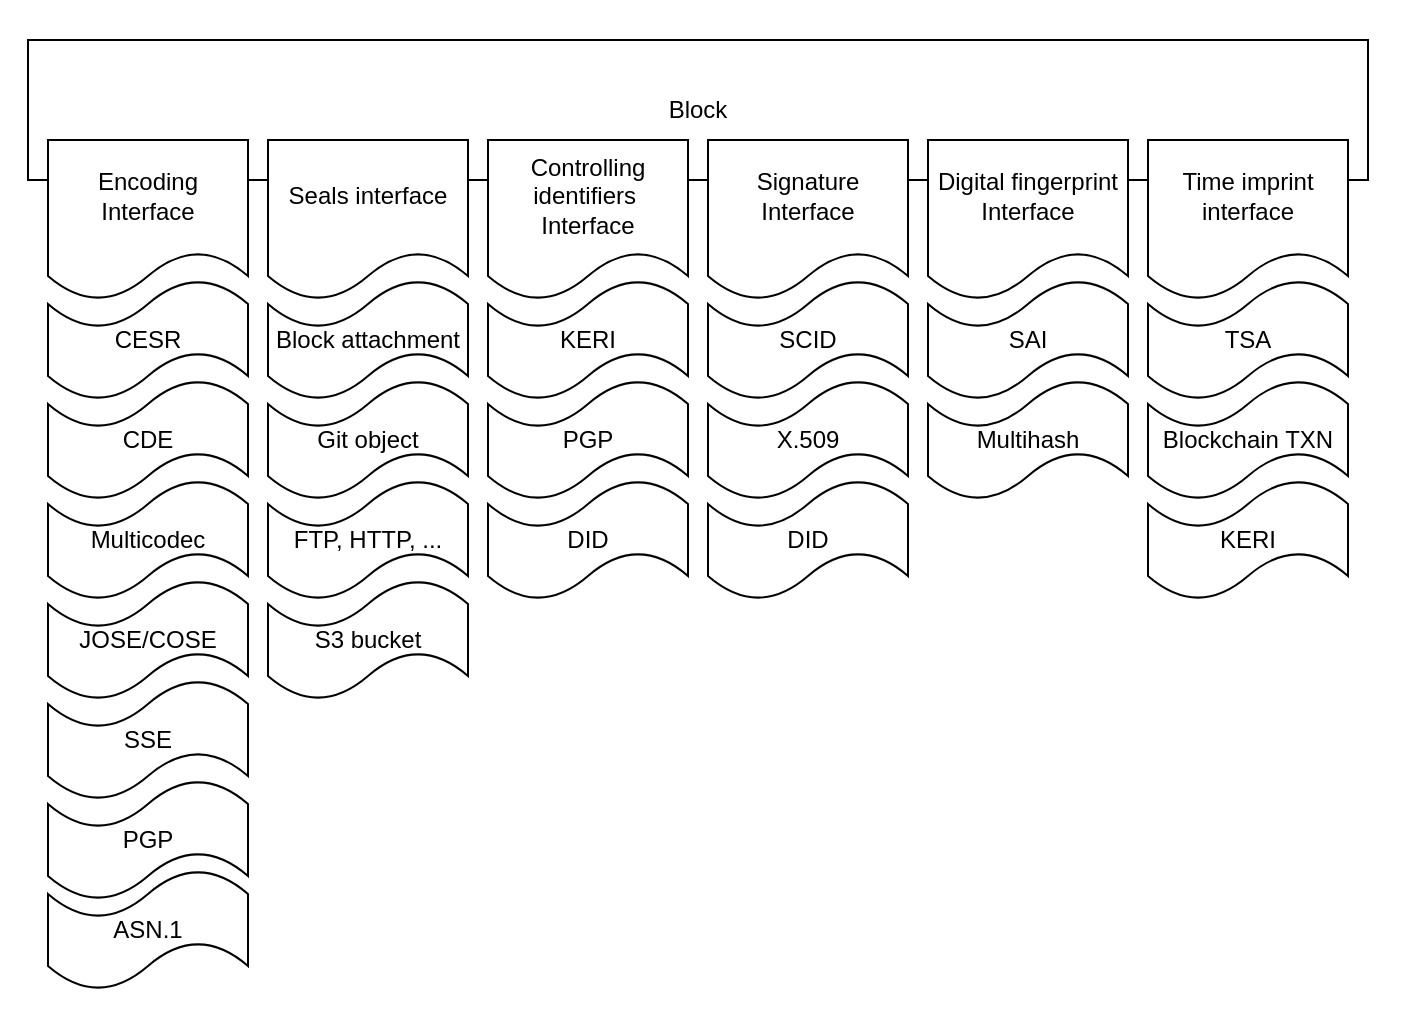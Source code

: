 <mxfile version="12.5.3" type="device"><diagram id="CnepMns-wX3tc4cyGQRm" name="Page-1"><mxGraphModel dx="1408" dy="-178" grid="1" gridSize="10" guides="1" tooltips="1" connect="1" arrows="1" fold="1" page="1" pageScale="1" pageWidth="850" pageHeight="1100" math="0" shadow="0"><root><mxCell id="0"/><mxCell id="1" parent="0"/><mxCell id="V_jaILUsiQJW5PS9We5m-1" value="" style="rounded=0;whiteSpace=wrap;html=1;strokeColor=none;" vertex="1" parent="1"><mxGeometry x="226" y="1590" width="700" height="510" as="geometry"/></mxCell><mxCell id="nZK_xKdgPktFhWgKBf18-1" value="Block" style="rounded=0;whiteSpace=wrap;html=1;" parent="1" vertex="1"><mxGeometry x="240" y="1610" width="670" height="70" as="geometry"/></mxCell><mxCell id="nZK_xKdgPktFhWgKBf18-2" value="Seals interface" style="shape=document;whiteSpace=wrap;html=1;boundedLbl=1;" parent="1" vertex="1"><mxGeometry x="360" y="1660" width="100" height="80" as="geometry"/></mxCell><mxCell id="nZK_xKdgPktFhWgKBf18-3" value="Controlling identifiers&amp;nbsp; Interface" style="shape=document;whiteSpace=wrap;html=1;boundedLbl=1;" parent="1" vertex="1"><mxGeometry x="470" y="1660" width="100" height="80" as="geometry"/></mxCell><mxCell id="nZK_xKdgPktFhWgKBf18-4" value="Signature Interface" style="shape=document;whiteSpace=wrap;html=1;boundedLbl=1;" parent="1" vertex="1"><mxGeometry x="580" y="1660" width="100" height="80" as="geometry"/></mxCell><mxCell id="nZK_xKdgPktFhWgKBf18-5" value="Digital fingerprint Interface" style="shape=document;whiteSpace=wrap;html=1;boundedLbl=1;" parent="1" vertex="1"><mxGeometry x="690" y="1660" width="100" height="80" as="geometry"/></mxCell><mxCell id="nZK_xKdgPktFhWgKBf18-6" value="Block attachment" style="shape=tape;whiteSpace=wrap;html=1;" parent="1" vertex="1"><mxGeometry x="360" y="1730" width="100" height="60" as="geometry"/></mxCell><mxCell id="nZK_xKdgPktFhWgKBf18-7" value="Git object" style="shape=tape;whiteSpace=wrap;html=1;" parent="1" vertex="1"><mxGeometry x="360" y="1780" width="100" height="60" as="geometry"/></mxCell><mxCell id="nZK_xKdgPktFhWgKBf18-8" value="PGP" style="shape=tape;whiteSpace=wrap;html=1;" parent="1" vertex="1"><mxGeometry x="470" y="1780" width="100" height="60" as="geometry"/></mxCell><mxCell id="nZK_xKdgPktFhWgKBf18-9" value="SCID" style="shape=tape;whiteSpace=wrap;html=1;" parent="1" vertex="1"><mxGeometry x="580" y="1730" width="100" height="60" as="geometry"/></mxCell><mxCell id="nZK_xKdgPktFhWgKBf18-10" value="X.509" style="shape=tape;whiteSpace=wrap;html=1;" parent="1" vertex="1"><mxGeometry x="580" y="1780" width="100" height="60" as="geometry"/></mxCell><mxCell id="nZK_xKdgPktFhWgKBf18-11" value="SAI" style="shape=tape;whiteSpace=wrap;html=1;" parent="1" vertex="1"><mxGeometry x="690" y="1730" width="100" height="60" as="geometry"/></mxCell><mxCell id="nZK_xKdgPktFhWgKBf18-12" value="Multihash" style="shape=tape;whiteSpace=wrap;html=1;" parent="1" vertex="1"><mxGeometry x="690" y="1780" width="100" height="60" as="geometry"/></mxCell><mxCell id="nZK_xKdgPktFhWgKBf18-13" value="Encoding Interface" style="shape=document;whiteSpace=wrap;html=1;boundedLbl=1;" parent="1" vertex="1"><mxGeometry x="250" y="1660" width="100" height="80" as="geometry"/></mxCell><mxCell id="nZK_xKdgPktFhWgKBf18-14" value="CESR" style="shape=tape;whiteSpace=wrap;html=1;" parent="1" vertex="1"><mxGeometry x="250" y="1730" width="100" height="60" as="geometry"/></mxCell><mxCell id="nZK_xKdgPktFhWgKBf18-15" value="CDE" style="shape=tape;whiteSpace=wrap;html=1;" parent="1" vertex="1"><mxGeometry x="250" y="1780" width="100" height="60" as="geometry"/></mxCell><mxCell id="nZK_xKdgPktFhWgKBf18-16" value="Multicodec" style="shape=tape;whiteSpace=wrap;html=1;" parent="1" vertex="1"><mxGeometry x="250" y="1830" width="100" height="60" as="geometry"/></mxCell><mxCell id="nZK_xKdgPktFhWgKBf18-17" value="JOSE/COSE" style="shape=tape;whiteSpace=wrap;html=1;" parent="1" vertex="1"><mxGeometry x="250" y="1880" width="100" height="60" as="geometry"/></mxCell><mxCell id="nZK_xKdgPktFhWgKBf18-18" value="SSE" style="shape=tape;whiteSpace=wrap;html=1;" parent="1" vertex="1"><mxGeometry x="250" y="1930" width="100" height="60" as="geometry"/></mxCell><mxCell id="nZK_xKdgPktFhWgKBf18-19" value="PGP" style="shape=tape;whiteSpace=wrap;html=1;" parent="1" vertex="1"><mxGeometry x="250" y="1980" width="100" height="60" as="geometry"/></mxCell><mxCell id="nZK_xKdgPktFhWgKBf18-20" value="ASN.1" style="shape=tape;whiteSpace=wrap;html=1;" parent="1" vertex="1"><mxGeometry x="250" y="2025" width="100" height="60" as="geometry"/></mxCell><mxCell id="nZK_xKdgPktFhWgKBf18-21" value="FTP, HTTP, ..." style="shape=tape;whiteSpace=wrap;html=1;" parent="1" vertex="1"><mxGeometry x="360" y="1830" width="100" height="60" as="geometry"/></mxCell><mxCell id="nZK_xKdgPktFhWgKBf18-22" value="S3 bucket" style="shape=tape;whiteSpace=wrap;html=1;" parent="1" vertex="1"><mxGeometry x="360" y="1880" width="100" height="60" as="geometry"/></mxCell><mxCell id="nZK_xKdgPktFhWgKBf18-23" value="KERI" style="shape=tape;whiteSpace=wrap;html=1;" parent="1" vertex="1"><mxGeometry x="470" y="1730" width="100" height="60" as="geometry"/></mxCell><mxCell id="nZK_xKdgPktFhWgKBf18-24" value="DID" style="shape=tape;whiteSpace=wrap;html=1;" parent="1" vertex="1"><mxGeometry x="580" y="1830" width="100" height="60" as="geometry"/></mxCell><mxCell id="nZK_xKdgPktFhWgKBf18-25" value="DID" style="shape=tape;whiteSpace=wrap;html=1;" parent="1" vertex="1"><mxGeometry x="470" y="1830" width="100" height="60" as="geometry"/></mxCell><mxCell id="V_jaILUsiQJW5PS9We5m-14" value="Time imprint interface" style="shape=document;whiteSpace=wrap;html=1;boundedLbl=1;" vertex="1" parent="1"><mxGeometry x="800" y="1660" width="100" height="80" as="geometry"/></mxCell><mxCell id="V_jaILUsiQJW5PS9We5m-15" value="TSA" style="shape=tape;whiteSpace=wrap;html=1;" vertex="1" parent="1"><mxGeometry x="800" y="1730" width="100" height="60" as="geometry"/></mxCell><mxCell id="V_jaILUsiQJW5PS9We5m-16" value="Blockchain TXN" style="shape=tape;whiteSpace=wrap;html=1;" vertex="1" parent="1"><mxGeometry x="800" y="1780" width="100" height="60" as="geometry"/></mxCell><mxCell id="V_jaILUsiQJW5PS9We5m-17" value="KERI" style="shape=tape;whiteSpace=wrap;html=1;" vertex="1" parent="1"><mxGeometry x="800" y="1830" width="100" height="60" as="geometry"/></mxCell></root></mxGraphModel></diagram></mxfile>